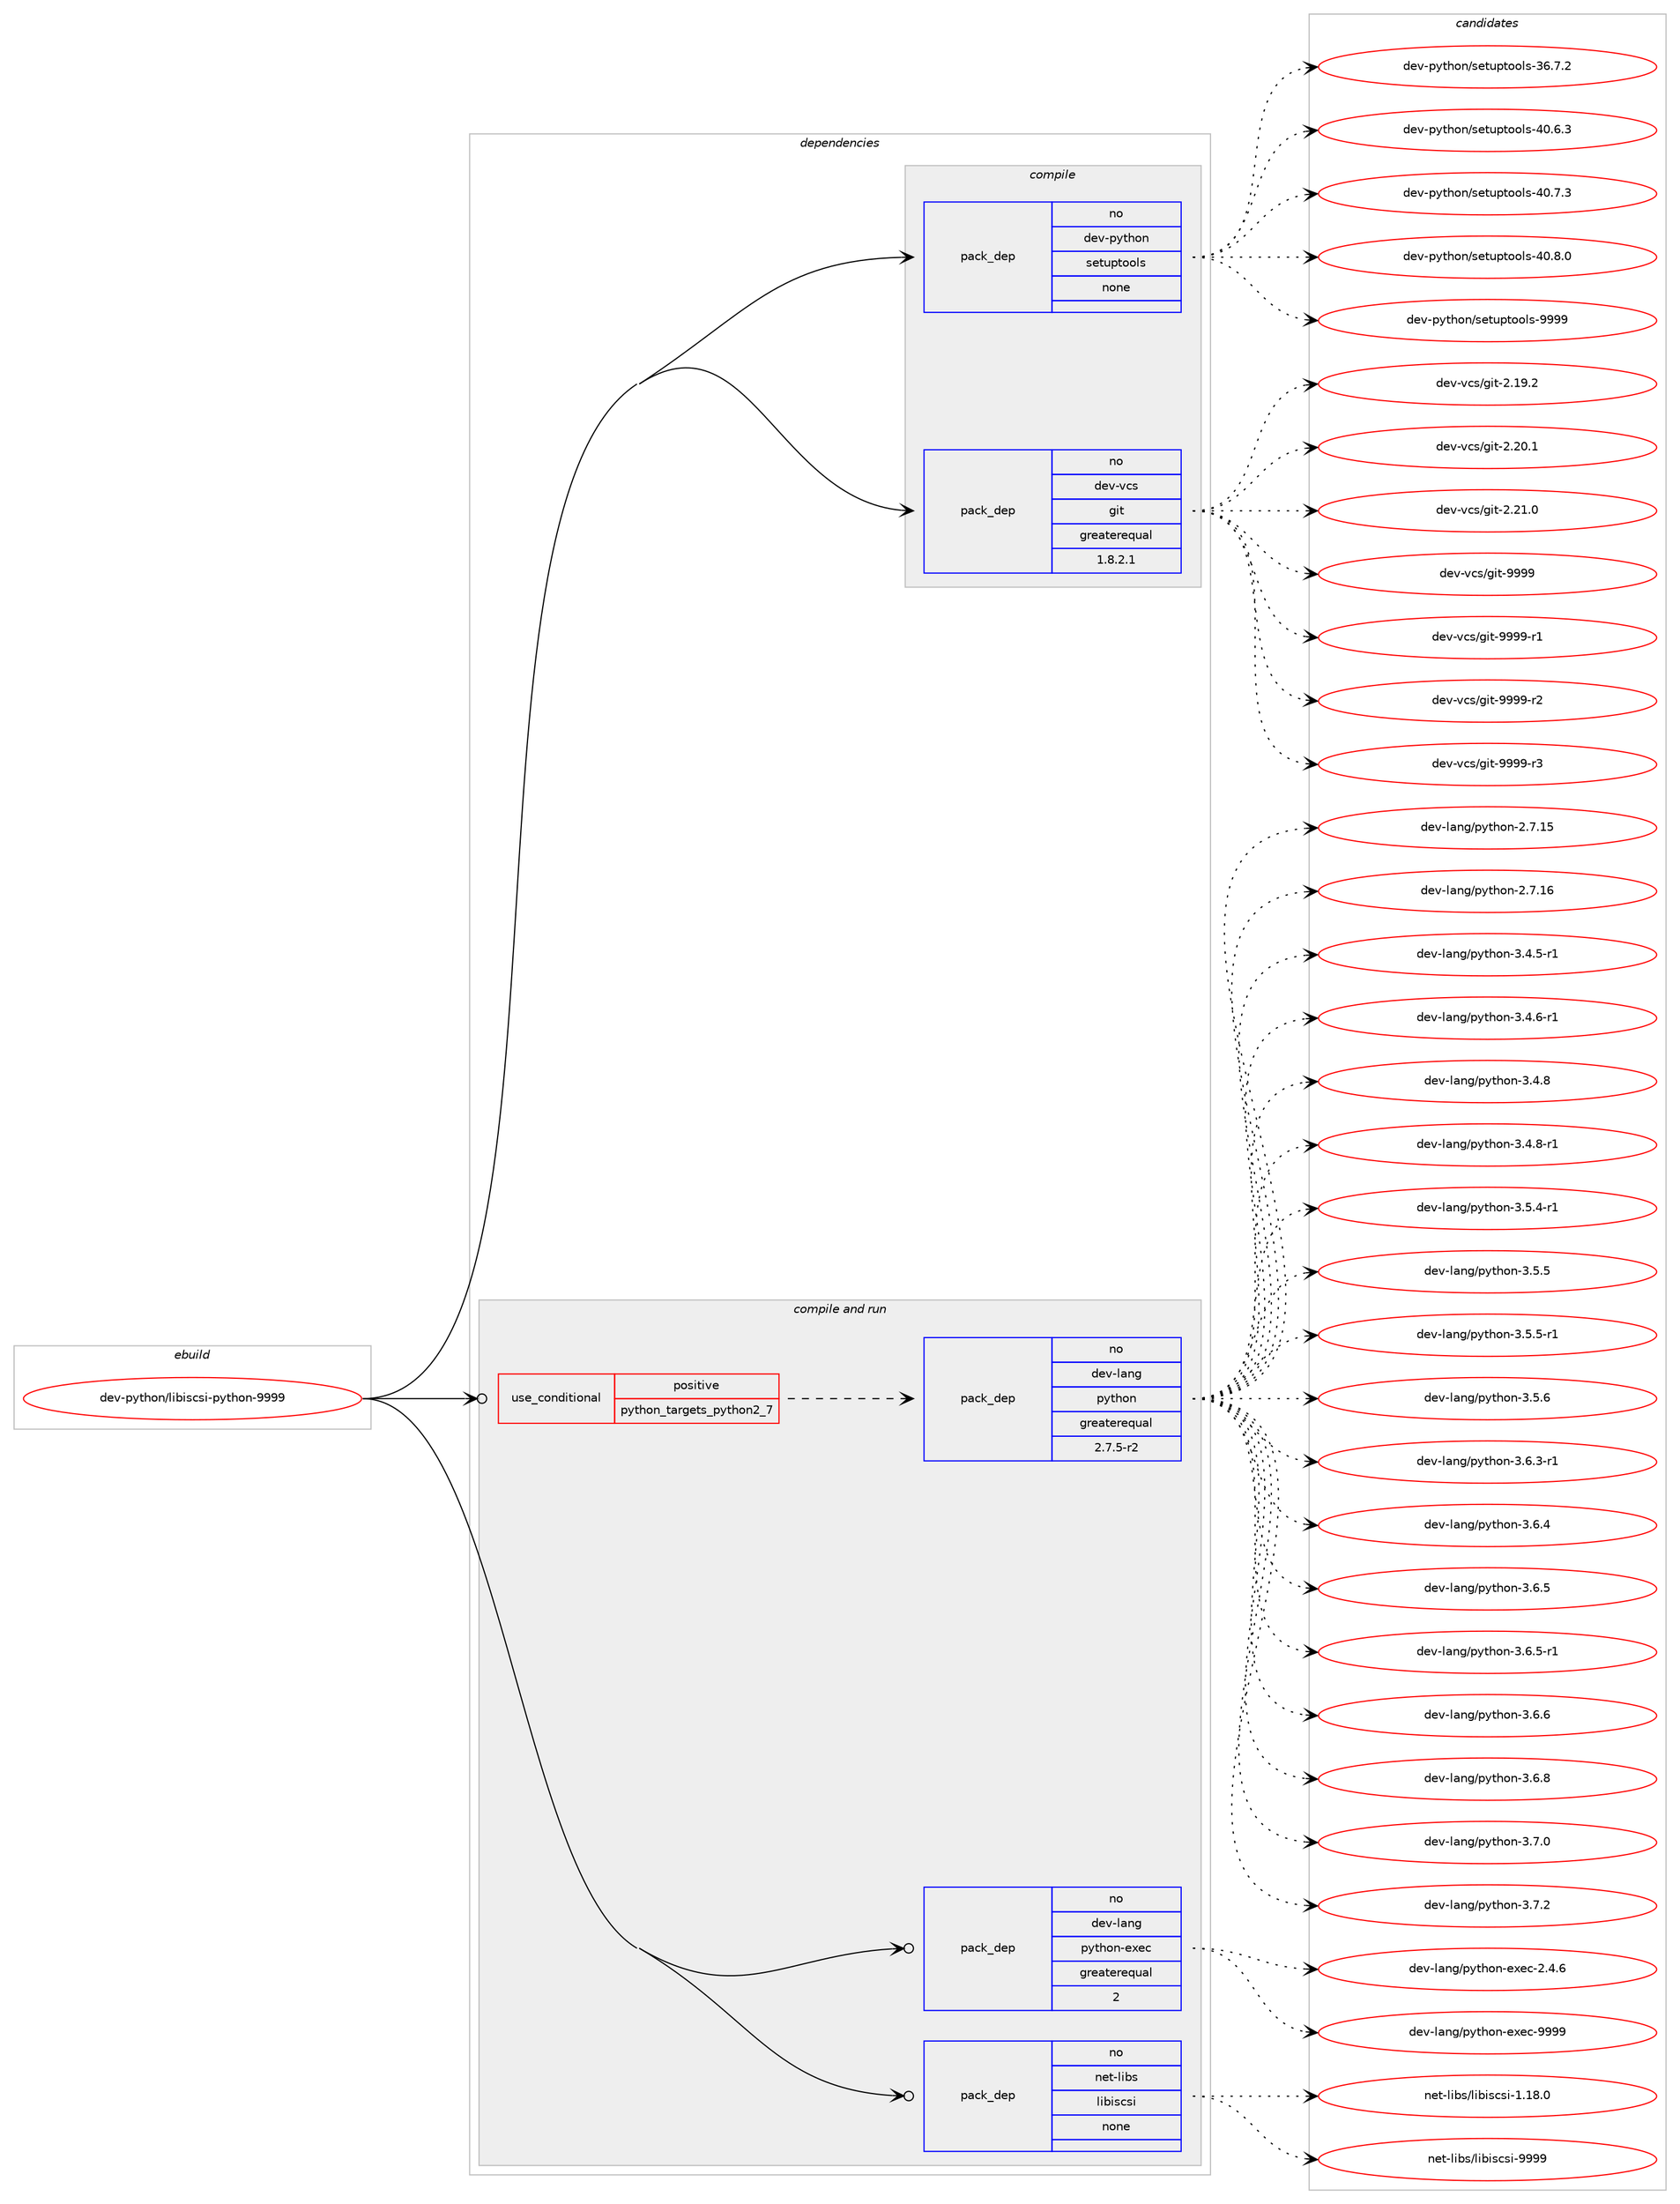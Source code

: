 digraph prolog {

# *************
# Graph options
# *************

newrank=true;
concentrate=true;
compound=true;
graph [rankdir=LR,fontname=Helvetica,fontsize=10,ranksep=1.5];#, ranksep=2.5, nodesep=0.2];
edge  [arrowhead=vee];
node  [fontname=Helvetica,fontsize=10];

# **********
# The ebuild
# **********

subgraph cluster_leftcol {
color=gray;
rank=same;
label=<<i>ebuild</i>>;
id [label="dev-python/libiscsi-python-9999", color=red, width=4, href="../dev-python/libiscsi-python-9999.svg"];
}

# ****************
# The dependencies
# ****************

subgraph cluster_midcol {
color=gray;
label=<<i>dependencies</i>>;
subgraph cluster_compile {
fillcolor="#eeeeee";
style=filled;
label=<<i>compile</i>>;
subgraph pack1016884 {
dependency1416993 [label=<<TABLE BORDER="0" CELLBORDER="1" CELLSPACING="0" CELLPADDING="4" WIDTH="220"><TR><TD ROWSPAN="6" CELLPADDING="30">pack_dep</TD></TR><TR><TD WIDTH="110">no</TD></TR><TR><TD>dev-python</TD></TR><TR><TD>setuptools</TD></TR><TR><TD>none</TD></TR><TR><TD></TD></TR></TABLE>>, shape=none, color=blue];
}
id:e -> dependency1416993:w [weight=20,style="solid",arrowhead="vee"];
subgraph pack1016885 {
dependency1416994 [label=<<TABLE BORDER="0" CELLBORDER="1" CELLSPACING="0" CELLPADDING="4" WIDTH="220"><TR><TD ROWSPAN="6" CELLPADDING="30">pack_dep</TD></TR><TR><TD WIDTH="110">no</TD></TR><TR><TD>dev-vcs</TD></TR><TR><TD>git</TD></TR><TR><TD>greaterequal</TD></TR><TR><TD>1.8.2.1</TD></TR></TABLE>>, shape=none, color=blue];
}
id:e -> dependency1416994:w [weight=20,style="solid",arrowhead="vee"];
}
subgraph cluster_compileandrun {
fillcolor="#eeeeee";
style=filled;
label=<<i>compile and run</i>>;
subgraph cond376836 {
dependency1416995 [label=<<TABLE BORDER="0" CELLBORDER="1" CELLSPACING="0" CELLPADDING="4"><TR><TD ROWSPAN="3" CELLPADDING="10">use_conditional</TD></TR><TR><TD>positive</TD></TR><TR><TD>python_targets_python2_7</TD></TR></TABLE>>, shape=none, color=red];
subgraph pack1016886 {
dependency1416996 [label=<<TABLE BORDER="0" CELLBORDER="1" CELLSPACING="0" CELLPADDING="4" WIDTH="220"><TR><TD ROWSPAN="6" CELLPADDING="30">pack_dep</TD></TR><TR><TD WIDTH="110">no</TD></TR><TR><TD>dev-lang</TD></TR><TR><TD>python</TD></TR><TR><TD>greaterequal</TD></TR><TR><TD>2.7.5-r2</TD></TR></TABLE>>, shape=none, color=blue];
}
dependency1416995:e -> dependency1416996:w [weight=20,style="dashed",arrowhead="vee"];
}
id:e -> dependency1416995:w [weight=20,style="solid",arrowhead="odotvee"];
subgraph pack1016887 {
dependency1416997 [label=<<TABLE BORDER="0" CELLBORDER="1" CELLSPACING="0" CELLPADDING="4" WIDTH="220"><TR><TD ROWSPAN="6" CELLPADDING="30">pack_dep</TD></TR><TR><TD WIDTH="110">no</TD></TR><TR><TD>dev-lang</TD></TR><TR><TD>python-exec</TD></TR><TR><TD>greaterequal</TD></TR><TR><TD>2</TD></TR></TABLE>>, shape=none, color=blue];
}
id:e -> dependency1416997:w [weight=20,style="solid",arrowhead="odotvee"];
subgraph pack1016888 {
dependency1416998 [label=<<TABLE BORDER="0" CELLBORDER="1" CELLSPACING="0" CELLPADDING="4" WIDTH="220"><TR><TD ROWSPAN="6" CELLPADDING="30">pack_dep</TD></TR><TR><TD WIDTH="110">no</TD></TR><TR><TD>net-libs</TD></TR><TR><TD>libiscsi</TD></TR><TR><TD>none</TD></TR><TR><TD></TD></TR></TABLE>>, shape=none, color=blue];
}
id:e -> dependency1416998:w [weight=20,style="solid",arrowhead="odotvee"];
}
subgraph cluster_run {
fillcolor="#eeeeee";
style=filled;
label=<<i>run</i>>;
}
}

# **************
# The candidates
# **************

subgraph cluster_choices {
rank=same;
color=gray;
label=<<i>candidates</i>>;

subgraph choice1016884 {
color=black;
nodesep=1;
choice100101118451121211161041111104711510111611711211611111110811545515446554650 [label="dev-python/setuptools-36.7.2", color=red, width=4,href="../dev-python/setuptools-36.7.2.svg"];
choice100101118451121211161041111104711510111611711211611111110811545524846544651 [label="dev-python/setuptools-40.6.3", color=red, width=4,href="../dev-python/setuptools-40.6.3.svg"];
choice100101118451121211161041111104711510111611711211611111110811545524846554651 [label="dev-python/setuptools-40.7.3", color=red, width=4,href="../dev-python/setuptools-40.7.3.svg"];
choice100101118451121211161041111104711510111611711211611111110811545524846564648 [label="dev-python/setuptools-40.8.0", color=red, width=4,href="../dev-python/setuptools-40.8.0.svg"];
choice10010111845112121116104111110471151011161171121161111111081154557575757 [label="dev-python/setuptools-9999", color=red, width=4,href="../dev-python/setuptools-9999.svg"];
dependency1416993:e -> choice100101118451121211161041111104711510111611711211611111110811545515446554650:w [style=dotted,weight="100"];
dependency1416993:e -> choice100101118451121211161041111104711510111611711211611111110811545524846544651:w [style=dotted,weight="100"];
dependency1416993:e -> choice100101118451121211161041111104711510111611711211611111110811545524846554651:w [style=dotted,weight="100"];
dependency1416993:e -> choice100101118451121211161041111104711510111611711211611111110811545524846564648:w [style=dotted,weight="100"];
dependency1416993:e -> choice10010111845112121116104111110471151011161171121161111111081154557575757:w [style=dotted,weight="100"];
}
subgraph choice1016885 {
color=black;
nodesep=1;
choice10010111845118991154710310511645504649574650 [label="dev-vcs/git-2.19.2", color=red, width=4,href="../dev-vcs/git-2.19.2.svg"];
choice10010111845118991154710310511645504650484649 [label="dev-vcs/git-2.20.1", color=red, width=4,href="../dev-vcs/git-2.20.1.svg"];
choice10010111845118991154710310511645504650494648 [label="dev-vcs/git-2.21.0", color=red, width=4,href="../dev-vcs/git-2.21.0.svg"];
choice1001011184511899115471031051164557575757 [label="dev-vcs/git-9999", color=red, width=4,href="../dev-vcs/git-9999.svg"];
choice10010111845118991154710310511645575757574511449 [label="dev-vcs/git-9999-r1", color=red, width=4,href="../dev-vcs/git-9999-r1.svg"];
choice10010111845118991154710310511645575757574511450 [label="dev-vcs/git-9999-r2", color=red, width=4,href="../dev-vcs/git-9999-r2.svg"];
choice10010111845118991154710310511645575757574511451 [label="dev-vcs/git-9999-r3", color=red, width=4,href="../dev-vcs/git-9999-r3.svg"];
dependency1416994:e -> choice10010111845118991154710310511645504649574650:w [style=dotted,weight="100"];
dependency1416994:e -> choice10010111845118991154710310511645504650484649:w [style=dotted,weight="100"];
dependency1416994:e -> choice10010111845118991154710310511645504650494648:w [style=dotted,weight="100"];
dependency1416994:e -> choice1001011184511899115471031051164557575757:w [style=dotted,weight="100"];
dependency1416994:e -> choice10010111845118991154710310511645575757574511449:w [style=dotted,weight="100"];
dependency1416994:e -> choice10010111845118991154710310511645575757574511450:w [style=dotted,weight="100"];
dependency1416994:e -> choice10010111845118991154710310511645575757574511451:w [style=dotted,weight="100"];
}
subgraph choice1016886 {
color=black;
nodesep=1;
choice10010111845108971101034711212111610411111045504655464953 [label="dev-lang/python-2.7.15", color=red, width=4,href="../dev-lang/python-2.7.15.svg"];
choice10010111845108971101034711212111610411111045504655464954 [label="dev-lang/python-2.7.16", color=red, width=4,href="../dev-lang/python-2.7.16.svg"];
choice1001011184510897110103471121211161041111104551465246534511449 [label="dev-lang/python-3.4.5-r1", color=red, width=4,href="../dev-lang/python-3.4.5-r1.svg"];
choice1001011184510897110103471121211161041111104551465246544511449 [label="dev-lang/python-3.4.6-r1", color=red, width=4,href="../dev-lang/python-3.4.6-r1.svg"];
choice100101118451089711010347112121116104111110455146524656 [label="dev-lang/python-3.4.8", color=red, width=4,href="../dev-lang/python-3.4.8.svg"];
choice1001011184510897110103471121211161041111104551465246564511449 [label="dev-lang/python-3.4.8-r1", color=red, width=4,href="../dev-lang/python-3.4.8-r1.svg"];
choice1001011184510897110103471121211161041111104551465346524511449 [label="dev-lang/python-3.5.4-r1", color=red, width=4,href="../dev-lang/python-3.5.4-r1.svg"];
choice100101118451089711010347112121116104111110455146534653 [label="dev-lang/python-3.5.5", color=red, width=4,href="../dev-lang/python-3.5.5.svg"];
choice1001011184510897110103471121211161041111104551465346534511449 [label="dev-lang/python-3.5.5-r1", color=red, width=4,href="../dev-lang/python-3.5.5-r1.svg"];
choice100101118451089711010347112121116104111110455146534654 [label="dev-lang/python-3.5.6", color=red, width=4,href="../dev-lang/python-3.5.6.svg"];
choice1001011184510897110103471121211161041111104551465446514511449 [label="dev-lang/python-3.6.3-r1", color=red, width=4,href="../dev-lang/python-3.6.3-r1.svg"];
choice100101118451089711010347112121116104111110455146544652 [label="dev-lang/python-3.6.4", color=red, width=4,href="../dev-lang/python-3.6.4.svg"];
choice100101118451089711010347112121116104111110455146544653 [label="dev-lang/python-3.6.5", color=red, width=4,href="../dev-lang/python-3.6.5.svg"];
choice1001011184510897110103471121211161041111104551465446534511449 [label="dev-lang/python-3.6.5-r1", color=red, width=4,href="../dev-lang/python-3.6.5-r1.svg"];
choice100101118451089711010347112121116104111110455146544654 [label="dev-lang/python-3.6.6", color=red, width=4,href="../dev-lang/python-3.6.6.svg"];
choice100101118451089711010347112121116104111110455146544656 [label="dev-lang/python-3.6.8", color=red, width=4,href="../dev-lang/python-3.6.8.svg"];
choice100101118451089711010347112121116104111110455146554648 [label="dev-lang/python-3.7.0", color=red, width=4,href="../dev-lang/python-3.7.0.svg"];
choice100101118451089711010347112121116104111110455146554650 [label="dev-lang/python-3.7.2", color=red, width=4,href="../dev-lang/python-3.7.2.svg"];
dependency1416996:e -> choice10010111845108971101034711212111610411111045504655464953:w [style=dotted,weight="100"];
dependency1416996:e -> choice10010111845108971101034711212111610411111045504655464954:w [style=dotted,weight="100"];
dependency1416996:e -> choice1001011184510897110103471121211161041111104551465246534511449:w [style=dotted,weight="100"];
dependency1416996:e -> choice1001011184510897110103471121211161041111104551465246544511449:w [style=dotted,weight="100"];
dependency1416996:e -> choice100101118451089711010347112121116104111110455146524656:w [style=dotted,weight="100"];
dependency1416996:e -> choice1001011184510897110103471121211161041111104551465246564511449:w [style=dotted,weight="100"];
dependency1416996:e -> choice1001011184510897110103471121211161041111104551465346524511449:w [style=dotted,weight="100"];
dependency1416996:e -> choice100101118451089711010347112121116104111110455146534653:w [style=dotted,weight="100"];
dependency1416996:e -> choice1001011184510897110103471121211161041111104551465346534511449:w [style=dotted,weight="100"];
dependency1416996:e -> choice100101118451089711010347112121116104111110455146534654:w [style=dotted,weight="100"];
dependency1416996:e -> choice1001011184510897110103471121211161041111104551465446514511449:w [style=dotted,weight="100"];
dependency1416996:e -> choice100101118451089711010347112121116104111110455146544652:w [style=dotted,weight="100"];
dependency1416996:e -> choice100101118451089711010347112121116104111110455146544653:w [style=dotted,weight="100"];
dependency1416996:e -> choice1001011184510897110103471121211161041111104551465446534511449:w [style=dotted,weight="100"];
dependency1416996:e -> choice100101118451089711010347112121116104111110455146544654:w [style=dotted,weight="100"];
dependency1416996:e -> choice100101118451089711010347112121116104111110455146544656:w [style=dotted,weight="100"];
dependency1416996:e -> choice100101118451089711010347112121116104111110455146554648:w [style=dotted,weight="100"];
dependency1416996:e -> choice100101118451089711010347112121116104111110455146554650:w [style=dotted,weight="100"];
}
subgraph choice1016887 {
color=black;
nodesep=1;
choice1001011184510897110103471121211161041111104510112010199455046524654 [label="dev-lang/python-exec-2.4.6", color=red, width=4,href="../dev-lang/python-exec-2.4.6.svg"];
choice10010111845108971101034711212111610411111045101120101994557575757 [label="dev-lang/python-exec-9999", color=red, width=4,href="../dev-lang/python-exec-9999.svg"];
dependency1416997:e -> choice1001011184510897110103471121211161041111104510112010199455046524654:w [style=dotted,weight="100"];
dependency1416997:e -> choice10010111845108971101034711212111610411111045101120101994557575757:w [style=dotted,weight="100"];
}
subgraph choice1016888 {
color=black;
nodesep=1;
choice110101116451081059811547108105981051159911510545494649564648 [label="net-libs/libiscsi-1.18.0", color=red, width=4,href="../net-libs/libiscsi-1.18.0.svg"];
choice11010111645108105981154710810598105115991151054557575757 [label="net-libs/libiscsi-9999", color=red, width=4,href="../net-libs/libiscsi-9999.svg"];
dependency1416998:e -> choice110101116451081059811547108105981051159911510545494649564648:w [style=dotted,weight="100"];
dependency1416998:e -> choice11010111645108105981154710810598105115991151054557575757:w [style=dotted,weight="100"];
}
}

}
